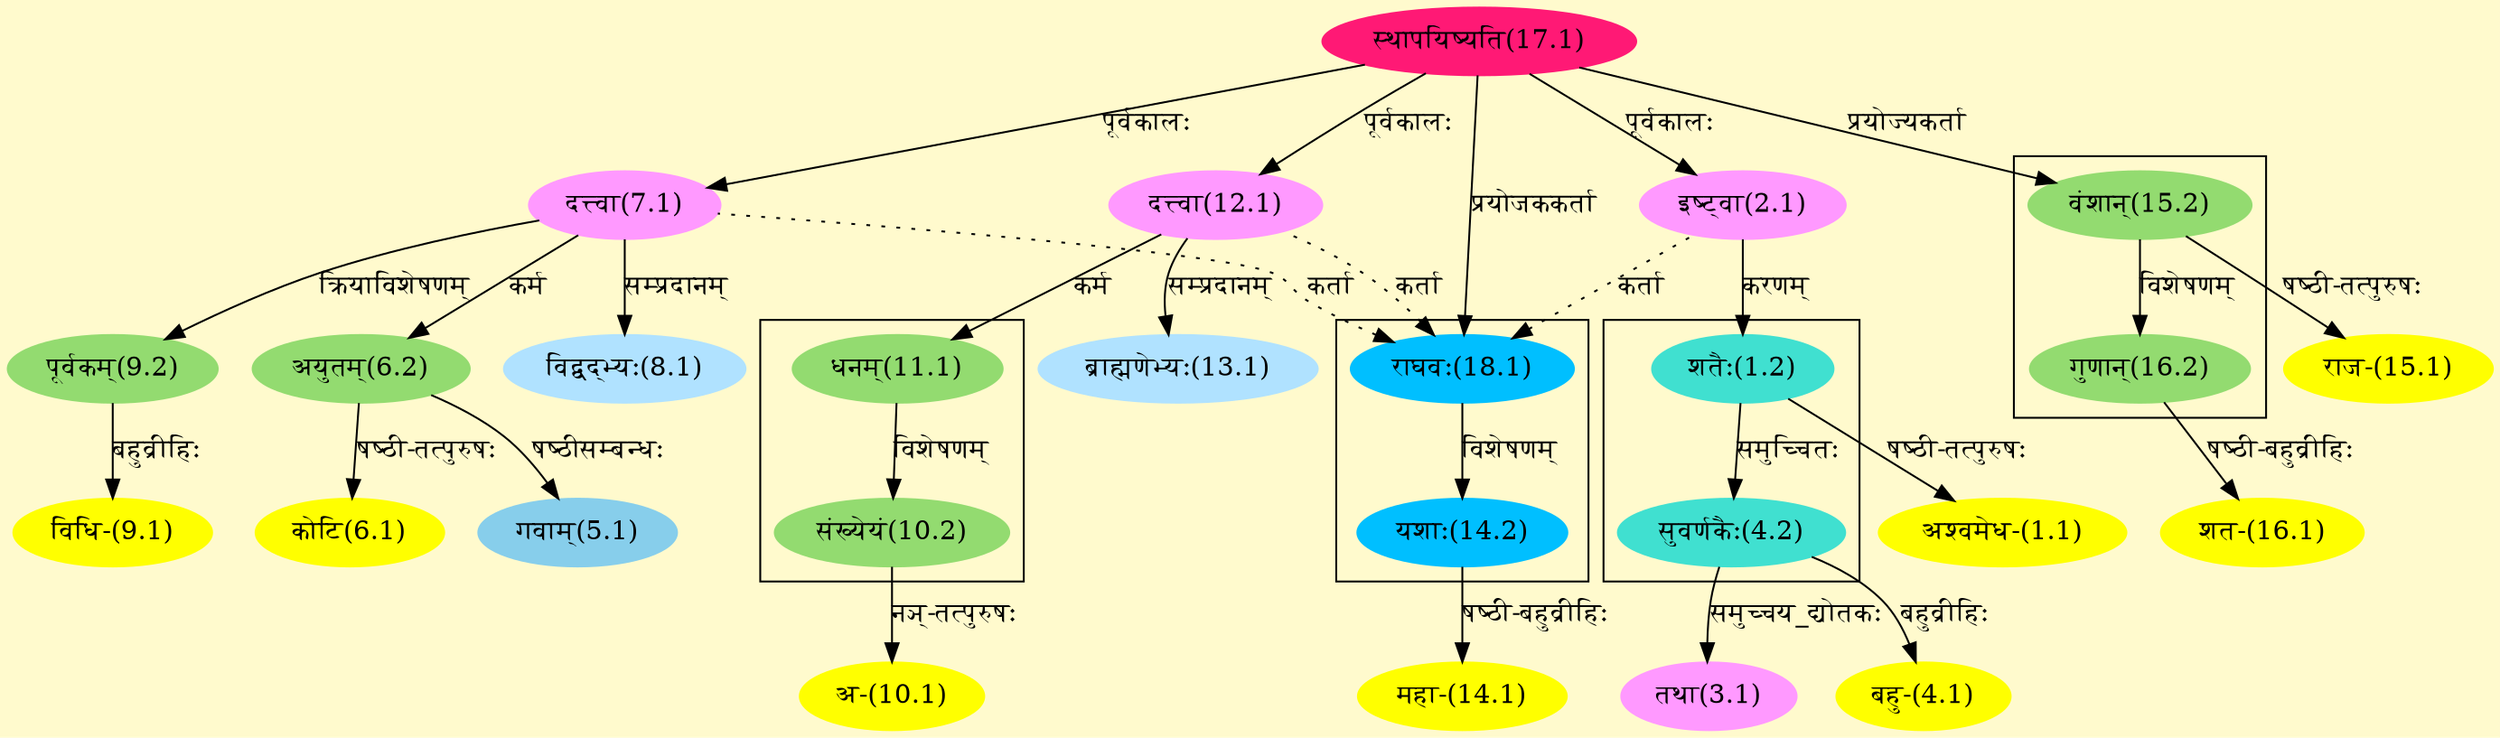 digraph G{
rankdir=BT;
 compound=true;
 bgcolor="lemonchiffon1";

subgraph cluster_1{
Node4_2 [style=filled, color="#40E0D0" label = "सुवर्णकैः(4.2)"]
Node1_2 [style=filled, color="#40E0D0" label = "शतैः(1.2)"]

}

subgraph cluster_2{
Node10_2 [style=filled, color="#93DB70" label = "संख्येयं(10.2)"]
Node11_1 [style=filled, color="#93DB70" label = "धनम्(11.1)"]

}

subgraph cluster_3{
Node14_2 [style=filled, color="#00BFFF" label = "यशाः(14.2)"]
Node18_1 [style=filled, color="#00BFFF" label = "राघवः(18.1)"]

}

subgraph cluster_4{
Node16_2 [style=filled, color="#93DB70" label = "गुणान्(16.2)"]
Node15_2 [style=filled, color="#93DB70" label = "वंशान्(15.2)"]

}
Node1_1 [style=filled, color="#FFFF00" label = "अश्वमेध-(1.1)"]
Node1_2 [style=filled, color="#40E0D0" label = "शतैः(1.2)"]
Node2_1 [style=filled, color="#FF99FF" label = "इष्ट्वा(2.1)"]
Node17_1 [style=filled, color="#FF1975" label = "स्थापयिष्यति(17.1)"]
Node3_1 [style=filled, color="#FF99FF" label = "तथा(3.1)"]
Node4_2 [style=filled, color="#40E0D0" label = "सुवर्णकैः(4.2)"]
Node4_1 [style=filled, color="#FFFF00" label = "बहु-(4.1)"]
Node5_1 [style=filled, color="#87CEEB" label = "गवाम्(5.1)"]
Node6_2 [style=filled, color="#93DB70" label = "अयुतम्(6.2)"]
Node6_1 [style=filled, color="#FFFF00" label = "कोटि(6.1)"]
Node7_1 [style=filled, color="#FF99FF" label = "दत्त्वा(7.1)"]
Node8_1 [style=filled, color="#B0E2FF" label = "विद्वद्भ्यः(8.1)"]
Node9_1 [style=filled, color="#FFFF00" label = "विधि-(9.1)"]
Node9_2 [style=filled, color="#93DB70" label = "पूर्वकम्(9.2)"]
Node10_1 [style=filled, color="#FFFF00" label = "अ-(10.1)"]
Node10_2 [style=filled, color="#93DB70" label = "संख्येयं(10.2)"]
Node11_1 [style=filled, color="#93DB70" label = "धनम्(11.1)"]
Node12_1 [style=filled, color="#FF99FF" label = "दत्त्वा(12.1)"]
Node13_1 [style=filled, color="#B0E2FF" label = "ब्राह्मणेभ्यः(13.1)"]
Node14_1 [style=filled, color="#FFFF00" label = "महा-(14.1)"]
Node14_2 [style=filled, color="#00BFFF" label = "यशाः(14.2)"]
Node15_1 [style=filled, color="#FFFF00" label = "राज-(15.1)"]
Node15_2 [style=filled, color="#93DB70" label = "वंशान्(15.2)"]
Node16_1 [style=filled, color="#FFFF00" label = "शत-(16.1)"]
Node16_2 [style=filled, color="#93DB70" label = "गुणान्(16.2)"]
Node [style=filled, color="" label = "()"]
Node18_1 [style=filled, color="#00BFFF" label = "राघवः(18.1)"]
/* Start of Relations section */

Node1_1 -> Node1_2 [  label="षष्ठी-तत्पुरुषः"  dir="back" ]
Node1_2 -> Node2_1 [  label="करणम्"  dir="back" ]
Node2_1 -> Node17_1 [  label="पूर्वकालः"  dir="back" ]
Node3_1 -> Node4_2 [  label="समुच्चय_द्योतकः"  dir="back" ]
Node4_1 -> Node4_2 [  label="बहुव्रीहिः"  dir="back" ]
Node4_2 -> Node1_2 [  label="समुच्चितः"  dir="back" ]
Node5_1 -> Node6_2 [  label="षष्ठीसम्बन्धः"  dir="back" ]
Node6_1 -> Node6_2 [  label="षष्ठी-तत्पुरुषः"  dir="back" ]
Node6_2 -> Node7_1 [  label="कर्म"  dir="back" ]
Node7_1 -> Node17_1 [  label="पूर्वकालः"  dir="back" ]
Node8_1 -> Node7_1 [  label="सम्प्रदानम्"  dir="back" ]
Node9_1 -> Node9_2 [  label="बहुव्रीहिः"  dir="back" ]
Node9_2 -> Node7_1 [  label="क्रियाविशेषणम्"  dir="back" ]
Node10_1 -> Node10_2 [  label="नञ्-तत्पुरुषः"  dir="back" ]
Node10_2 -> Node11_1 [  label="विशेषणम्"  dir="back" ]
Node11_1 -> Node12_1 [  label="कर्म"  dir="back" ]
Node12_1 -> Node17_1 [  label="पूर्वकालः"  dir="back" ]
Node13_1 -> Node12_1 [  label="सम्प्रदानम्"  dir="back" ]
Node14_1 -> Node14_2 [  label="षष्ठी-बहुव्रीहिः"  dir="back" ]
Node14_2 -> Node18_1 [  label="विशेषणम्"  dir="back" ]
Node15_1 -> Node15_2 [  label="षष्ठी-तत्पुरुषः"  dir="back" ]
Node15_2 -> Node17_1 [  label="प्रयोज्यकर्ता"  dir="back" ]
Node16_1 -> Node16_2 [  label="षष्ठी-बहुव्रीहिः"  dir="back" ]
Node16_2 -> Node15_2 [  label="विशेषणम्"  dir="back" ]
Node18_1 -> Node17_1 [  label="प्रयोजककर्ता"  dir="back" ]
Node18_1 -> Node12_1 [ style=dotted label="कर्ता"  dir="back" ]
Node18_1 -> Node7_1 [ style=dotted label="कर्ता"  dir="back" ]
Node18_1 -> Node2_1 [ style=dotted label="कर्ता"  dir="back" ]
}

